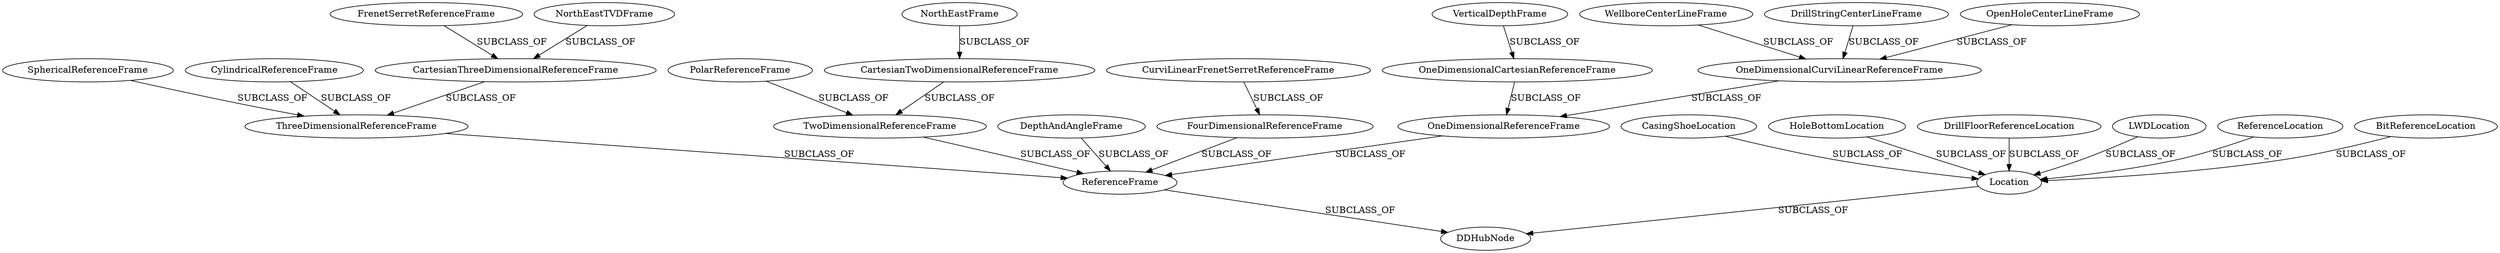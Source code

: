 strict digraph  {
HoleBottomLocation;
CurviLinearFrenetSerretReferenceFrame;
OpenHoleCenterLineFrame;
ThreeDimensionalReferenceFrame;
OneDimensionalCartesianReferenceFrame;
PolarReferenceFrame;
VerticalDepthFrame;
DrillFloorReferenceLocation;
DDHubNode;
OneDimensionalCurviLinearReferenceFrame;
TwoDimensionalReferenceFrame;
NorthEastTVDFrame;
CylindricalReferenceFrame;
LWDLocation;
CartesianThreeDimensionalReferenceFrame;
Location;
DepthAndAngleFrame;
SphericalReferenceFrame;
FrenetSerretReferenceFrame;
ReferenceLocation;
FourDimensionalReferenceFrame;
BitReferenceLocation;
CasingShoeLocation;
WellboreCenterLineFrame;
CartesianTwoDimensionalReferenceFrame;
NorthEastFrame;
OneDimensionalReferenceFrame;
ReferenceFrame;
DrillStringCenterLineFrame;
HoleBottomLocation -> Location  [label=SUBCLASS_OF];
CurviLinearFrenetSerretReferenceFrame -> FourDimensionalReferenceFrame  [label=SUBCLASS_OF];
OpenHoleCenterLineFrame -> OneDimensionalCurviLinearReferenceFrame  [label=SUBCLASS_OF];
ThreeDimensionalReferenceFrame -> ReferenceFrame  [label=SUBCLASS_OF];
OneDimensionalCartesianReferenceFrame -> OneDimensionalReferenceFrame  [label=SUBCLASS_OF];
PolarReferenceFrame -> TwoDimensionalReferenceFrame  [label=SUBCLASS_OF];
VerticalDepthFrame -> OneDimensionalCartesianReferenceFrame  [label=SUBCLASS_OF];
DrillFloorReferenceLocation -> Location  [label=SUBCLASS_OF];
OneDimensionalCurviLinearReferenceFrame -> OneDimensionalReferenceFrame  [label=SUBCLASS_OF];
TwoDimensionalReferenceFrame -> ReferenceFrame  [label=SUBCLASS_OF];
NorthEastTVDFrame -> CartesianThreeDimensionalReferenceFrame  [label=SUBCLASS_OF];
CylindricalReferenceFrame -> ThreeDimensionalReferenceFrame  [label=SUBCLASS_OF];
LWDLocation -> Location  [label=SUBCLASS_OF];
CartesianThreeDimensionalReferenceFrame -> ThreeDimensionalReferenceFrame  [label=SUBCLASS_OF];
Location -> DDHubNode  [label=SUBCLASS_OF];
DepthAndAngleFrame -> ReferenceFrame  [label=SUBCLASS_OF];
SphericalReferenceFrame -> ThreeDimensionalReferenceFrame  [label=SUBCLASS_OF];
FrenetSerretReferenceFrame -> CartesianThreeDimensionalReferenceFrame  [label=SUBCLASS_OF];
ReferenceLocation -> Location  [label=SUBCLASS_OF];
FourDimensionalReferenceFrame -> ReferenceFrame  [label=SUBCLASS_OF];
BitReferenceLocation -> Location  [label=SUBCLASS_OF];
CasingShoeLocation -> Location  [label=SUBCLASS_OF];
WellboreCenterLineFrame -> OneDimensionalCurviLinearReferenceFrame  [label=SUBCLASS_OF];
CartesianTwoDimensionalReferenceFrame -> TwoDimensionalReferenceFrame  [label=SUBCLASS_OF];
NorthEastFrame -> CartesianTwoDimensionalReferenceFrame  [label=SUBCLASS_OF];
OneDimensionalReferenceFrame -> ReferenceFrame  [label=SUBCLASS_OF];
ReferenceFrame -> DDHubNode  [label=SUBCLASS_OF];
DrillStringCenterLineFrame -> OneDimensionalCurviLinearReferenceFrame  [label=SUBCLASS_OF];
}

